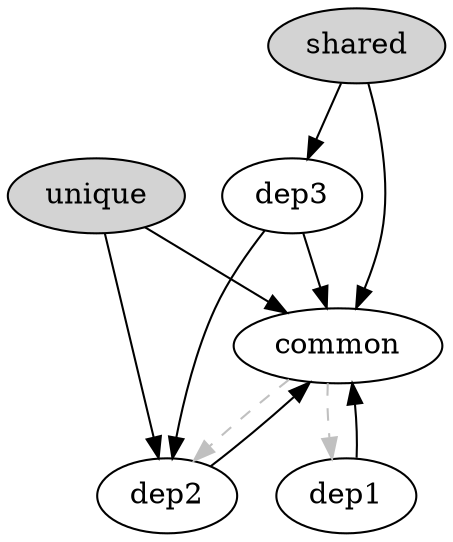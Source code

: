 digraph Module {
    common -> { dep1, dep2 } [style=dashed,color=grey]
    dep1 -> common
    dep2 -> common
    dep3 -> { dep2, common }

    subgraph shared {
        shared [style=filled]
        shared -> { dep3, common }
    }

    subgraph unique {
        unique [style=filled]
        unique -> { common, dep2 }
    }
}
